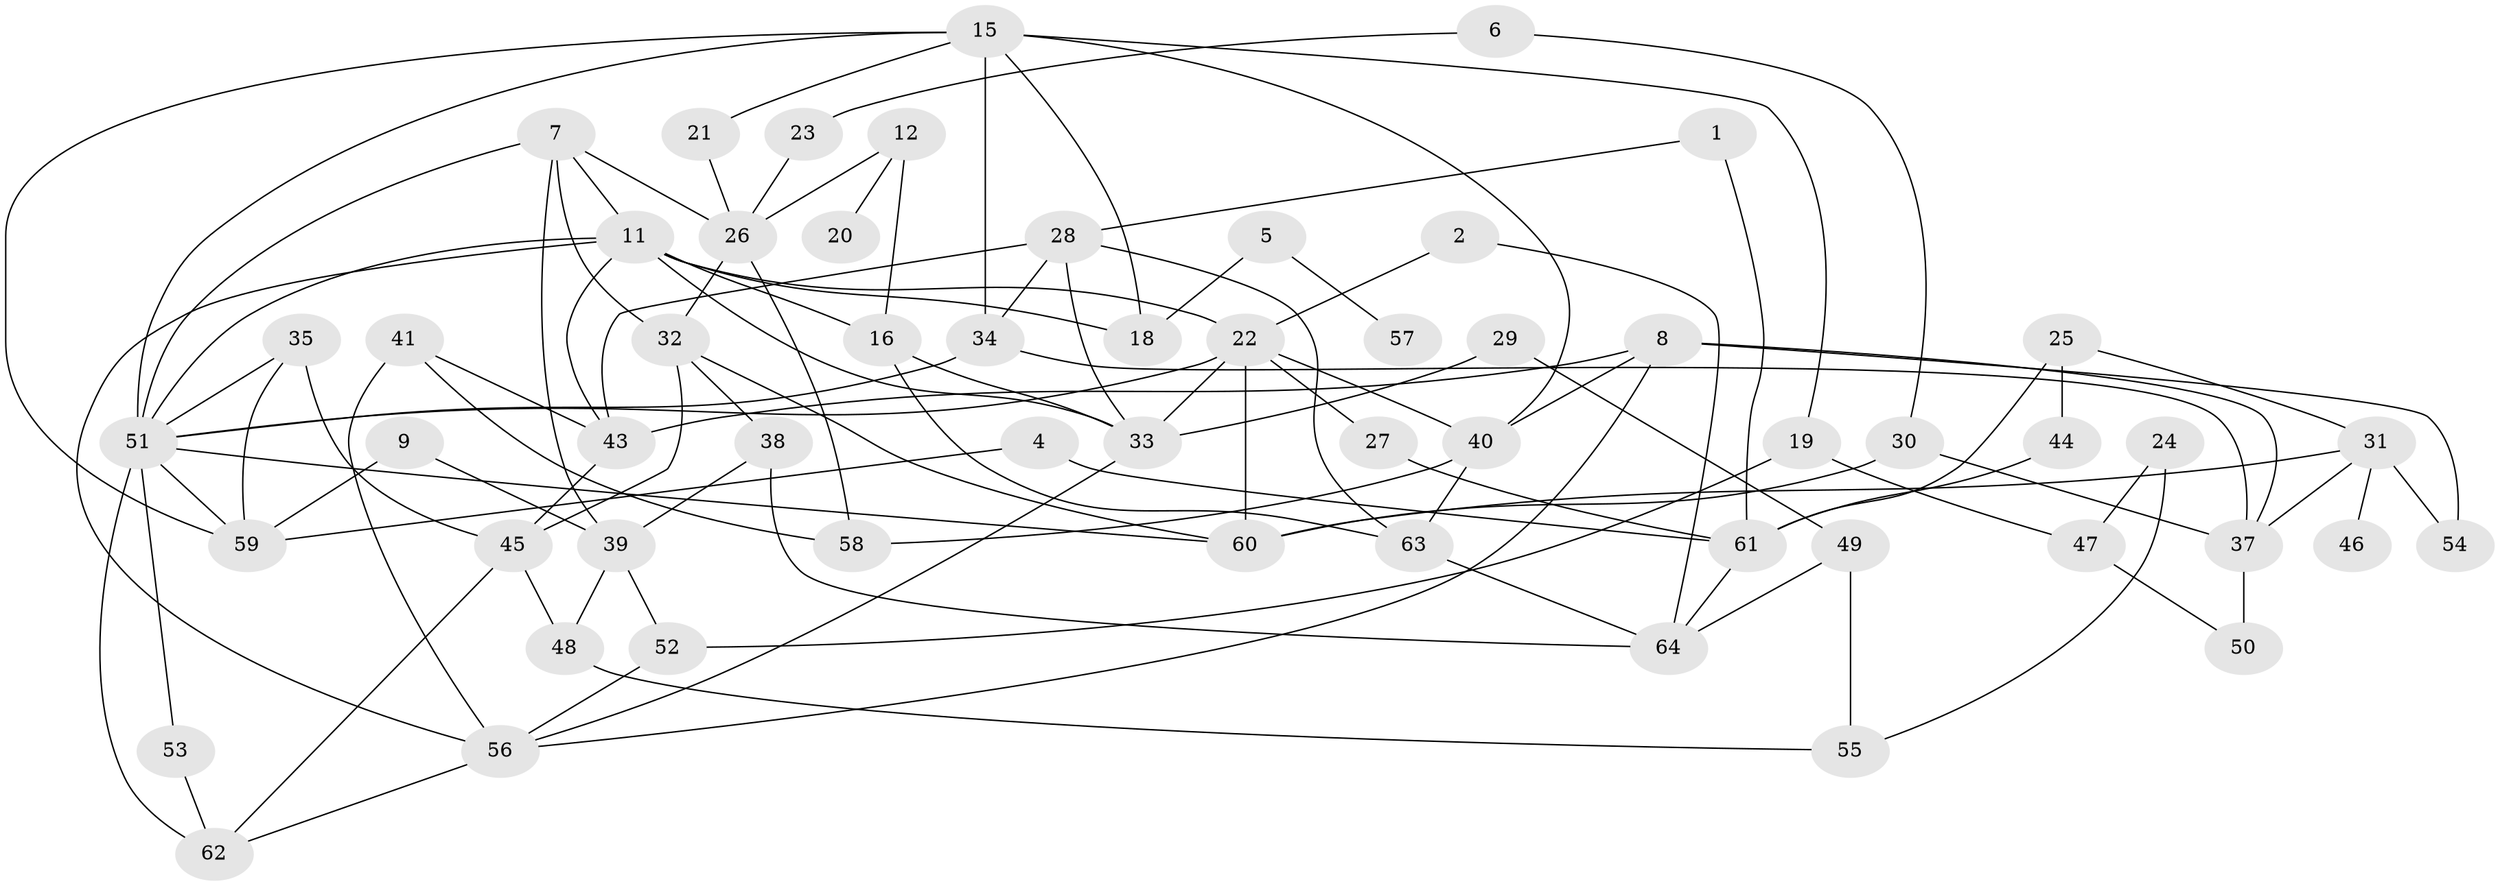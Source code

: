 // original degree distribution, {1: 0.15748031496062992, 2: 0.2992125984251969, 3: 0.2204724409448819, 6: 0.031496062992125984, 4: 0.13385826771653545, 0: 0.05511811023622047, 5: 0.08661417322834646, 8: 0.007874015748031496, 7: 0.007874015748031496}
// Generated by graph-tools (version 1.1) at 2025/35/03/04/25 23:35:50]
// undirected, 57 vertices, 106 edges
graph export_dot {
  node [color=gray90,style=filled];
  1;
  2;
  4;
  5;
  6;
  7;
  8;
  9;
  11;
  12;
  15;
  16;
  18;
  19;
  20;
  21;
  22;
  23;
  24;
  25;
  26;
  27;
  28;
  29;
  30;
  31;
  32;
  33;
  34;
  35;
  37;
  38;
  39;
  40;
  41;
  43;
  44;
  45;
  46;
  47;
  48;
  49;
  50;
  51;
  52;
  53;
  54;
  55;
  56;
  57;
  58;
  59;
  60;
  61;
  62;
  63;
  64;
  1 -- 28 [weight=1.0];
  1 -- 61 [weight=1.0];
  2 -- 22 [weight=1.0];
  2 -- 64 [weight=1.0];
  4 -- 59 [weight=1.0];
  4 -- 61 [weight=1.0];
  5 -- 18 [weight=1.0];
  5 -- 57 [weight=1.0];
  6 -- 23 [weight=1.0];
  6 -- 30 [weight=1.0];
  7 -- 11 [weight=1.0];
  7 -- 26 [weight=1.0];
  7 -- 32 [weight=1.0];
  7 -- 39 [weight=1.0];
  7 -- 51 [weight=1.0];
  8 -- 37 [weight=1.0];
  8 -- 40 [weight=1.0];
  8 -- 43 [weight=1.0];
  8 -- 54 [weight=1.0];
  8 -- 56 [weight=1.0];
  9 -- 39 [weight=1.0];
  9 -- 59 [weight=1.0];
  11 -- 16 [weight=1.0];
  11 -- 18 [weight=1.0];
  11 -- 22 [weight=1.0];
  11 -- 33 [weight=1.0];
  11 -- 43 [weight=1.0];
  11 -- 51 [weight=1.0];
  11 -- 56 [weight=1.0];
  12 -- 16 [weight=1.0];
  12 -- 20 [weight=1.0];
  12 -- 26 [weight=1.0];
  15 -- 18 [weight=1.0];
  15 -- 19 [weight=1.0];
  15 -- 21 [weight=1.0];
  15 -- 34 [weight=1.0];
  15 -- 40 [weight=1.0];
  15 -- 51 [weight=1.0];
  15 -- 59 [weight=1.0];
  16 -- 33 [weight=1.0];
  16 -- 63 [weight=1.0];
  19 -- 47 [weight=1.0];
  19 -- 52 [weight=1.0];
  21 -- 26 [weight=1.0];
  22 -- 27 [weight=1.0];
  22 -- 33 [weight=1.0];
  22 -- 40 [weight=1.0];
  22 -- 51 [weight=1.0];
  22 -- 60 [weight=1.0];
  23 -- 26 [weight=1.0];
  24 -- 47 [weight=1.0];
  24 -- 55 [weight=1.0];
  25 -- 31 [weight=1.0];
  25 -- 44 [weight=1.0];
  25 -- 61 [weight=1.0];
  26 -- 32 [weight=1.0];
  26 -- 58 [weight=1.0];
  27 -- 61 [weight=1.0];
  28 -- 33 [weight=1.0];
  28 -- 34 [weight=1.0];
  28 -- 43 [weight=1.0];
  28 -- 63 [weight=1.0];
  29 -- 33 [weight=1.0];
  29 -- 49 [weight=1.0];
  30 -- 37 [weight=1.0];
  30 -- 60 [weight=1.0];
  31 -- 37 [weight=1.0];
  31 -- 46 [weight=1.0];
  31 -- 54 [weight=1.0];
  31 -- 60 [weight=1.0];
  32 -- 38 [weight=1.0];
  32 -- 45 [weight=1.0];
  32 -- 60 [weight=1.0];
  33 -- 56 [weight=1.0];
  34 -- 37 [weight=1.0];
  34 -- 51 [weight=1.0];
  35 -- 45 [weight=1.0];
  35 -- 51 [weight=1.0];
  35 -- 59 [weight=1.0];
  37 -- 50 [weight=1.0];
  38 -- 39 [weight=1.0];
  38 -- 64 [weight=2.0];
  39 -- 48 [weight=1.0];
  39 -- 52 [weight=1.0];
  40 -- 58 [weight=1.0];
  40 -- 63 [weight=1.0];
  41 -- 43 [weight=1.0];
  41 -- 56 [weight=1.0];
  41 -- 58 [weight=1.0];
  43 -- 45 [weight=1.0];
  44 -- 61 [weight=1.0];
  45 -- 48 [weight=1.0];
  45 -- 62 [weight=1.0];
  47 -- 50 [weight=1.0];
  48 -- 55 [weight=1.0];
  49 -- 55 [weight=1.0];
  49 -- 64 [weight=1.0];
  51 -- 53 [weight=1.0];
  51 -- 59 [weight=1.0];
  51 -- 60 [weight=1.0];
  51 -- 62 [weight=1.0];
  52 -- 56 [weight=1.0];
  53 -- 62 [weight=1.0];
  56 -- 62 [weight=1.0];
  61 -- 64 [weight=2.0];
  63 -- 64 [weight=1.0];
}
